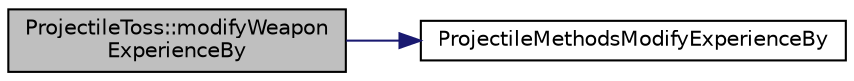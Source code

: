 digraph "ProjectileToss::modifyWeaponExperienceBy"
{
 // LATEX_PDF_SIZE
  edge [fontname="Helvetica",fontsize="10",labelfontname="Helvetica",labelfontsize="10"];
  node [fontname="Helvetica",fontsize="10",shape=record];
  rankdir="LR";
  Node1 [label="ProjectileToss::modifyWeapon\lExperienceBy",height=0.2,width=0.4,color="black", fillcolor="grey75", style="filled", fontcolor="black",tooltip=" "];
  Node1 -> Node2 [color="midnightblue",fontsize="10",style="solid"];
  Node2 [label="ProjectileMethodsModifyExperienceBy",height=0.2,width=0.4,color="black", fillcolor="white", style="filled",URL="$_projectile_methods_8cpp.html#a948a25f09c225655e485b740d935f719",tooltip=" "];
}
